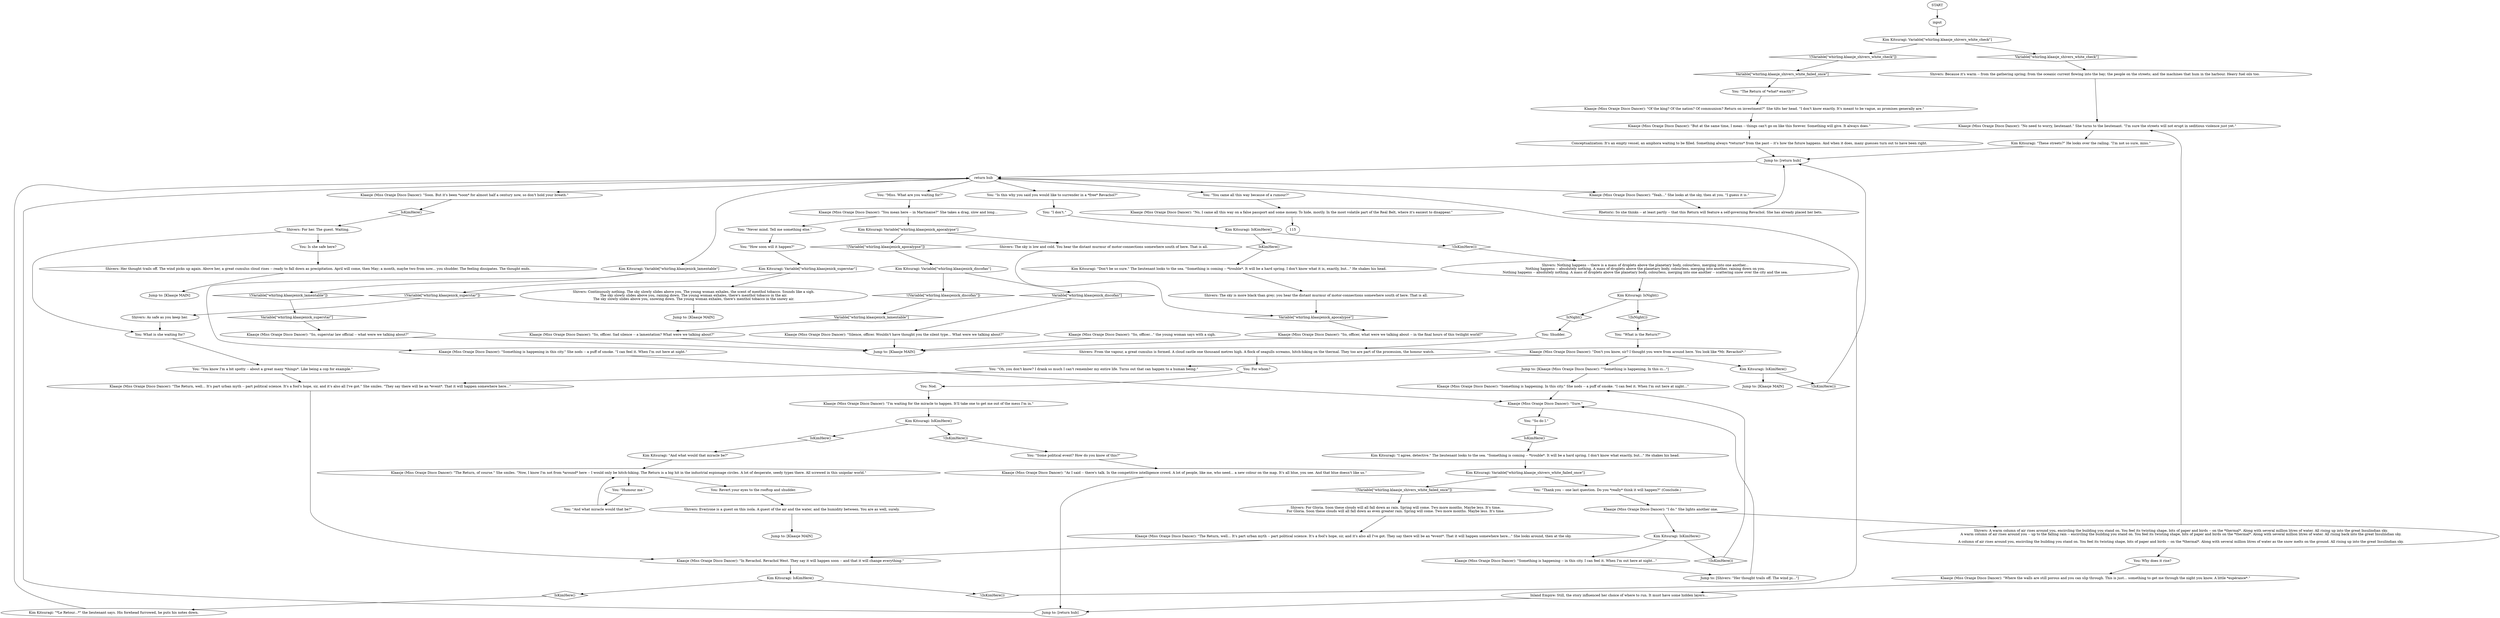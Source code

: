 # WHIRLING F3 / KLAASJE END
# 11) Shivers white
# ==================================================
digraph G {
	  0 [label="START"];
	  1 [label="input"];
	  2 [label="Klaasje (Miss Oranje Disco Dancer): \"The Return, well... It's part urban myth -- part political science. It's a fool's hope, sir, and it's also all I've got.\" She smiles. \"They say there will be an *event*. That it will happen somewhere here...\""];
	  3 [label="Kim Kitsuragi: Variable[\"whirling.klaasje_shivers_white_check\"]"];
	  4 [label="Variable[\"whirling.klaasje_shivers_white_check\"]", shape=diamond];
	  5 [label="!(Variable[\"whirling.klaasje_shivers_white_check\"])", shape=diamond];
	  6 [label="Jump to: [Klaasje MAIN]"];
	  7 [label="Klaasje (Miss Oranje Disco Dancer): \"Don't you know, sir? I thought you were from around here. You look like *Mr. Revachol*.\""];
	  8 [label="return hub"];
	  9 [label="You: Why does it rise?"];
	  10 [label="Klaasje (Miss Oranje Disco Dancer): \"Something is happening. In this city.\" She nods -- a puff of smoke. \"I can feel it. When I'm out here at night...\""];
	  11 [label="Kim Kitsuragi: IsNight()"];
	  12 [label="IsNight()", shape=diamond];
	  13 [label="!(IsNight())", shape=diamond];
	  14 [label="Klaasje (Miss Oranje Disco Dancer): \"So, officer, what were we talking about -- in the final hours of this twilight world?\""];
	  15 [label="Klaasje (Miss Oranje Disco Dancer): \"Silence, officer. Wouldn't have thought you the silent type... What were we talking about?\""];
	  16 [label="Kim Kitsuragi: \"*Le Retour...*\" the lieutenant says. His forehead furrowed, he puts his notes down."];
	  17 [label="Klaasje (Miss Oranje Disco Dancer): \"So, superstar law official -- what were we talking about?\""];
	  18 [label="Jump to: [Klaasje MAIN]"];
	  19 [label="You: \"Never mind. Tell me something else.\""];
	  20 [label="Kim Kitsuragi: \"And what would that miracle be?\""];
	  21 [label="Conceptualization: It's an empty vessel, an amphora waiting to be filled. Something always *returns* from the past -- it's how the future happens. And when it does, many guesses turn out to have been right."];
	  22 [label="Kim Kitsuragi: Variable[\"whirling.klaasjenick_discofan\"]"];
	  23 [label="Variable[\"whirling.klaasjenick_discofan\"]", shape=diamond];
	  24 [label="!(Variable[\"whirling.klaasjenick_discofan\"])", shape=diamond];
	  25 [label="You: Revert your eyes to the rooftop and shudder."];
	  26 [label="Kim Kitsuragi: \"These streets?\" He looks over the railing. \"I'm not so sure, miss.\""];
	  27 [label="Klaasje (Miss Oranje Disco Dancer): \"But at the same time, I mean -- things can't go on like this forever. Something will give. It always does.\""];
	  28 [label="Jump to: [Shivers: \"Her thought trails off. The wind pi...\"]"];
	  29 [label="Jump to: [Klaasje MAIN]"];
	  30 [label="Kim Kitsuragi: IsKimHere()"];
	  31 [label="IsKimHere()", shape=diamond];
	  32 [label="!(IsKimHere())", shape=diamond];
	  33 [label="You: \"Oh, you don't know? I drank so much I can't remember my entire life. Turns out that can happen to a human being.\""];
	  34 [label="Klaasje (Miss Oranje Disco Dancer): \"As I said -- there's talk. In the competitive intelligence crowd. A lot of people, like me, who need... a new colour on the map. It's all blue, you see. And that blue doesn't like us.\""];
	  35 [label="You: \"Is this why you said you would like to surrender in a *free* Revachol?\""];
	  36 [label="Jump to: [return hub]"];
	  37 [label="Inland Empire: Still, the story influenced her choice of where to run. It must have some hidden layers..."];
	  38 [label="Klaasje (Miss Oranje Disco Dancer): \"In Revachol. Revachol West. They say it will happen soon -- and that it will change everything.\""];
	  39 [label="Kim Kitsuragi: \"Don't be so sure.\" The lieutenant looks to the sea. \"Something is coming -- *trouble*. It will be a hard spring. I don't know what it is, exactly, but...\" He shakes his head."];
	  40 [label="Klaasje (Miss Oranje Disco Dancer): \"I'm waiting for the miracle to happen. It'll take one to get me out of the mess I'm in.\""];
	  41 [label="Klaasje (Miss Oranje Disco Dancer): \"The Return, of course.\" She smiles. \"Now, I know I'm not from *around* here -- I would only be hitch-hiking. The Return is a big hit in the industrial espionage circles. A lot of desperate, seedy types there. All screwed in this unipolar world.\""];
	  42 [label="Jump to: [return hub]"];
	  43 [label="You: For whom?"];
	  44 [label="Klaasje (Miss Oranje Disco Dancer): \"I do.\" She lights another one."];
	  45 [label="Klaasje (Miss Oranje Disco Dancer): \"So, officer. Sad silence -- a lamentation? What were we talking about?\""];
	  46 [label="Shivers: From the vapour, a great cumulus is formed. A cloud castle one thousand metres high. A flock of seagulls screams, hitch-hiking on the thermal. They too are part of the procession, the honour watch."];
	  47 [label="You: \"You came all this way because of a rumour?\""];
	  48 [label="Jump to: [Klaasje MAIN]"];
	  49 [label="Shivers: Everyone is a guest on this isola. A guest of the air and the water, and the humidity between. You are as well, surely."];
	  50 [label="You: What is she waiting for?"];
	  51 [label="Rhetoric: So she thinks -- at least partly -- that this Return will feature a self-governing Revachol. She has already placed her bets."];
	  52 [label="Klaasje (Miss Oranje Disco Dancer): \"No, I came all this way on a false passport and some money. To hide, mostly. In the most volatile part of the Reál Belt, where it's easiest to disappear.\""];
	  53 [label="You: Is she safe here?"];
	  54 [label="Klaasje (Miss Oranje Disco Dancer): \"You mean here -- in Martinaise?\" She takes a drag, slow and long..."];
	  55 [label="Kim Kitsuragi: IsKimHere()"];
	  56 [label="IsKimHere()", shape=diamond];
	  57 [label="!(IsKimHere())", shape=diamond];
	  58 [label="Kim Kitsuragi: IsKimHere()"];
	  59 [label="IsKimHere()", shape=diamond];
	  60 [label="!(IsKimHere())", shape=diamond];
	  61 [label="Klaasje (Miss Oranje Disco Dancer): \"Of the king? Of the nation? Of communism? Return on investment?\" She tilts her head. \"I don't know exactly. It's meant to be vague, as promises generally are.\""];
	  62 [label="Kim Kitsuragi: \"I agree, detective.\" The lieutenant looks to the sea. \"Something is coming -- *trouble*. It will be a hard spring. I don't know what exactly, but...\" He shakes his head."];
	  63 [label="Klaasje (Miss Oranje Disco Dancer): \"So, officer...\" the young woman says with a sigh."];
	  64 [label="Shivers: As safe as you keep her."];
	  65 [label="Shivers: Her thought trails off. The wind picks up again. Above her, a great cumulus cloud rises -- ready to fall down as precipitation. April will come, then May; a month, maybe two from now... you shudder. The feeling dissipates. The thought ends."];
	  66 [label="Klaasje (Miss Oranje Disco Dancer): \"Sure.\""];
	  67 [label="You: \"How soon will it happen?\""];
	  68 [label="Kim Kitsuragi: Variable[\"whirling.klaasjenick_lamentable\"]"];
	  69 [label="Variable[\"whirling.klaasjenick_lamentable\"]", shape=diamond];
	  70 [label="!(Variable[\"whirling.klaasjenick_lamentable\"])", shape=diamond];
	  71 [label="Klaasje (Miss Oranje Disco Dancer): \"Something is happening in this city.\" She nods -- a puff of smoke. \"I can feel it. When I'm out here at night.\""];
	  72 [label="Kim Kitsuragi: Variable[\"whirling.klaasje_shivers_white_failed_once\"]"];
	  73 [label="Variable[\"whirling.klaasje_shivers_white_failed_once\"]", shape=diamond];
	  74 [label="!(Variable[\"whirling.klaasje_shivers_white_failed_once\"])", shape=diamond];
	  75 [label="You: \"Thank you -- one last question. Do you *really* think it will happen?\" (Conclude.)"];
	  76 [label="Klaasje (Miss Oranje Disco Dancer): \"Soon. But it's been *soon* for almost half a century now, so don't hold your breath.\""];
	  77 [label="Kim Kitsuragi: Variable[\"whirling.klaasjenick_superstar\"]"];
	  78 [label="Variable[\"whirling.klaasjenick_superstar\"]", shape=diamond];
	  79 [label="!(Variable[\"whirling.klaasjenick_superstar\"])", shape=diamond];
	  80 [label="Shivers: Continuously nothing. The sky slowly slides above you. The young woman exhales, the scent of menthol tobacco. Sounds like a sigh.\nThe sky slowly slides above you, raining down. The young woman exhales, there's menthol tobacco in the air.\nThe sky slowly slides above you, snowing down. The young woman exhales, there's menthol tobacco in the snowy air."];
	  81 [label="You: \"The Return of *what* exactly?\""];
	  82 [label="You: \"Miss. What are you waiting for?\""];
	  83 [label="Klaasje (Miss Oranje Disco Dancer): \"The Return, well... It's part urban myth -- part political science. It's a fool's hope, sir, and it's also all I've got. They say there will be an *event*. That it will happen somewhere here...\" She looks around, then at the sky."];
	  84 [label="You: \"And what miracle would that be?\""];
	  85 [label="You: \"Some political event? How do you know of this?\""];
	  86 [label="Klaasje (Miss Oranje Disco Dancer): \"Yeah...\" She looks at the sky, then at you. \"I guess it is.\""];
	  87 [label="You: \"I don't.\""];
	  88 [label="Kim Kitsuragi: IsKimHere()"];
	  89 [label="IsKimHere()", shape=diamond];
	  90 [label="!(IsKimHere())", shape=diamond];
	  91 [label="Klaasje (Miss Oranje Disco Dancer): \"Something is happening -- in this city. I can feel it. When I'm out here at night...\""];
	  92 [label="Shivers: Nothing happens -- there is a mass of droplets above the planetary body, colourless, merging into one another...\nNothing happens -- absolutely nothing. A mass of droplets above the planetary body, colourless, merging into another, raining down on you.\nNothing happens -- absolutely nothing. A mass of droplets above the planetary body, colourless, merging into one another -- scattering snow over the city and the sea."];
	  93 [label="Shivers: For Gloria. Soon these clouds will all fall down as rain. Spring will come. Two more months. Maybe less. It's time.\nFor Gloria. Soon these clouds will all fall down as even greater rain. Spring will come. Two more months. Maybe less. It's time."];
	  94 [label="You: \"You know I'm a bit spotty -- about a great many *things*. Like being a cop for example.\""];
	  95 [label="Jump to: [Klaasje (Miss Oranje Disco Dancer): \"\"Something is happening. In this ci...\"]"];
	  96 [label="Shivers: The sky is more black than grey; you hear the distant murmur of motor-connections somewhere south of here. That is all."];
	  97 [label="You: Shudder."];
	  98 [label="Klaasje (Miss Oranje Disco Dancer): \"No need to worry, lieutenant.\" She turns to the lieutenant. \"I'm sure the streets will not erupt in seditious violence just yet.\""];
	  99 [label="Shivers: For her. The guest. Waiting."];
	  100 [label="You: Nod."];
	  101 [label="Kim Kitsuragi: Variable[\"whirling.klaasjenick_apocalypse\"]"];
	  102 [label="Variable[\"whirling.klaasjenick_apocalypse\"]", shape=diamond];
	  103 [label="!(Variable[\"whirling.klaasjenick_apocalypse\"])", shape=diamond];
	  104 [label="Shivers: The sky is low and cold. You hear the distant murmur of motor-connections somewhere south of here. That is all."];
	  105 [label="You: \"What is the Return?\""];
	  106 [label="You: \"Humour me.\""];
	  107 [label="Kim Kitsuragi: IsKimHere()"];
	  108 [label="IsKimHere()", shape=diamond];
	  109 [label="!(IsKimHere())", shape=diamond];
	  110 [label="Jump to: [Klaasje MAIN]"];
	  111 [label="You: \"So do I.\""];
	  112 [label="Shivers: A warm column of air rises around you, encircling the building you stand on. You feel its twisting shape, bits of paper and birds -- on the *thermal*. Along with several million litres of water. All rising up into the great Insulindian sky.\nA warm column of air rises around you -- up to the falling rain -- encircling the building you stand on. You feel its twisting shape, bits of paper and birds on the *thermal*. Along with several million litres of water. All rising back into the great Insulindian sky.
\nA column of air rises around you, encircling the building you stand on. You feel its twisting shape, bits of paper and birds -- on the *thermal*. Along with several million litres of water as the snow melts on the ground. All rising up into the great Insulindian sky.
"];
	  113 [label="Shivers: Because it's warm -- from the gathering spring; from the oceanic current flowing into the bay; the people on the streets; and the machines that hum in the harbour. Heavy fuel oils too."];
	  114 [label="Klaasje (Miss Oranje Disco Dancer): \"Where the walls are still porous and you can slip through. This is just... something to get me through the night you know. A little *espérance*.\""];
	  0 -> 1
	  1 -> 3
	  2 -> 38
	  3 -> 4
	  3 -> 5
	  4 -> 113
	  5 -> 73
	  7 -> 33
	  7 -> 107
	  7 -> 95
	  8 -> 35
	  8 -> 68
	  8 -> 76
	  8 -> 47
	  8 -> 82
	  8 -> 86
	  9 -> 114
	  10 -> 66
	  11 -> 12
	  11 -> 13
	  12 -> 97
	  13 -> 105
	  14 -> 29
	  15 -> 29
	  16 -> 8
	  17 -> 29
	  19 -> 67
	  20 -> 41
	  21 -> 42
	  22 -> 24
	  22 -> 23
	  23 -> 15
	  24 -> 69
	  25 -> 49
	  26 -> 42
	  27 -> 21
	  28 -> 66
	  30 -> 32
	  30 -> 31
	  31 -> 20
	  32 -> 85
	  33 -> 2
	  34 -> 36
	  35 -> 87
	  36 -> 8
	  37 -> 36
	  38 -> 55
	  39 -> 96
	  40 -> 30
	  41 -> 25
	  41 -> 106
	  42 -> 8
	  43 -> 100
	  44 -> 88
	  44 -> 112
	  45 -> 29
	  46 -> 43
	  47 -> 52
	  49 -> 6
	  50 -> 94
	  51 -> 42
	  52 -> 115
	  53 -> 65
	  54 -> 19
	  54 -> 101
	  55 -> 56
	  55 -> 57
	  56 -> 16
	  57 -> 8
	  58 -> 59
	  58 -> 60
	  59 -> 39
	  60 -> 92
	  61 -> 27
	  62 -> 72
	  63 -> 29
	  64 -> 50
	  65 -> 48
	  66 -> 111
	  67 -> 77
	  68 -> 70
	  68 -> 71
	  69 -> 45
	  70 -> 78
	  71 -> 66
	  72 -> 74
	  72 -> 75
	  73 -> 81
	  74 -> 93
	  75 -> 44
	  76 -> 108
	  77 -> 80
	  77 -> 79
	  78 -> 17
	  79 -> 64
	  80 -> 18
	  81 -> 61
	  82 -> 54
	  83 -> 38
	  84 -> 41
	  85 -> 34
	  86 -> 51
	  87 -> 58
	  88 -> 90
	  88 -> 91
	  89 -> 62
	  90 -> 10
	  91 -> 28
	  92 -> 11
	  93 -> 83
	  94 -> 2
	  95 -> 10
	  96 -> 102
	  97 -> 46
	  98 -> 26
	  99 -> 50
	  99 -> 53
	  100 -> 40
	  101 -> 104
	  101 -> 103
	  102 -> 14
	  103 -> 22
	  104 -> 102
	  105 -> 7
	  106 -> 84
	  107 -> 109
	  107 -> 110
	  108 -> 99
	  109 -> 42
	  111 -> 89
	  112 -> 9
	  112 -> 98
	  113 -> 98
	  114 -> 37
}

